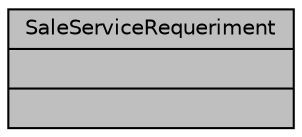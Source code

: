 digraph "SaleServiceRequeriment"
{
 // LATEX_PDF_SIZE
  bgcolor="transparent";
  edge [fontname="Helvetica",fontsize="10",labelfontname="Helvetica",labelfontsize="10"];
  node [fontname="Helvetica",fontsize="10",shape=record];
  Node1 [label="{SaleServiceRequeriment\n||}",height=0.2,width=0.4,color="black", fillcolor="grey75", style="filled", fontcolor="black",tooltip="[descripción detallada]"];
}
